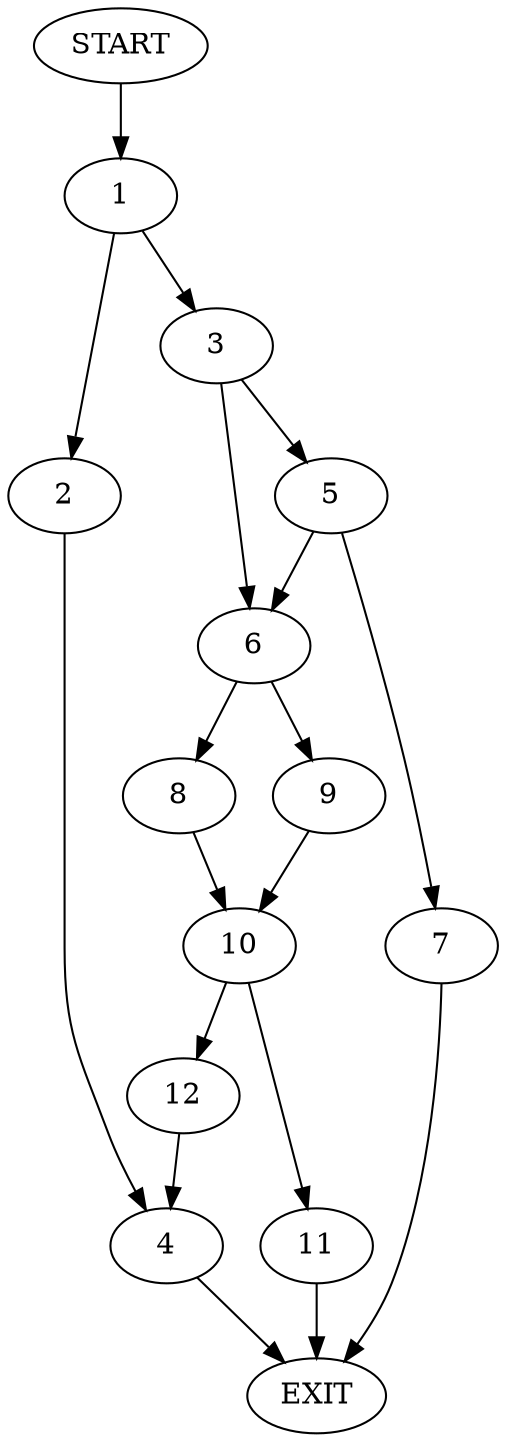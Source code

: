 digraph {
0 [label="START"]
13 [label="EXIT"]
0 -> 1
1 -> 2
1 -> 3
2 -> 4
3 -> 5
3 -> 6
5 -> 6
5 -> 7
6 -> 8
6 -> 9
7 -> 13
8 -> 10
9 -> 10
10 -> 11
10 -> 12
11 -> 13
12 -> 4
4 -> 13
}
